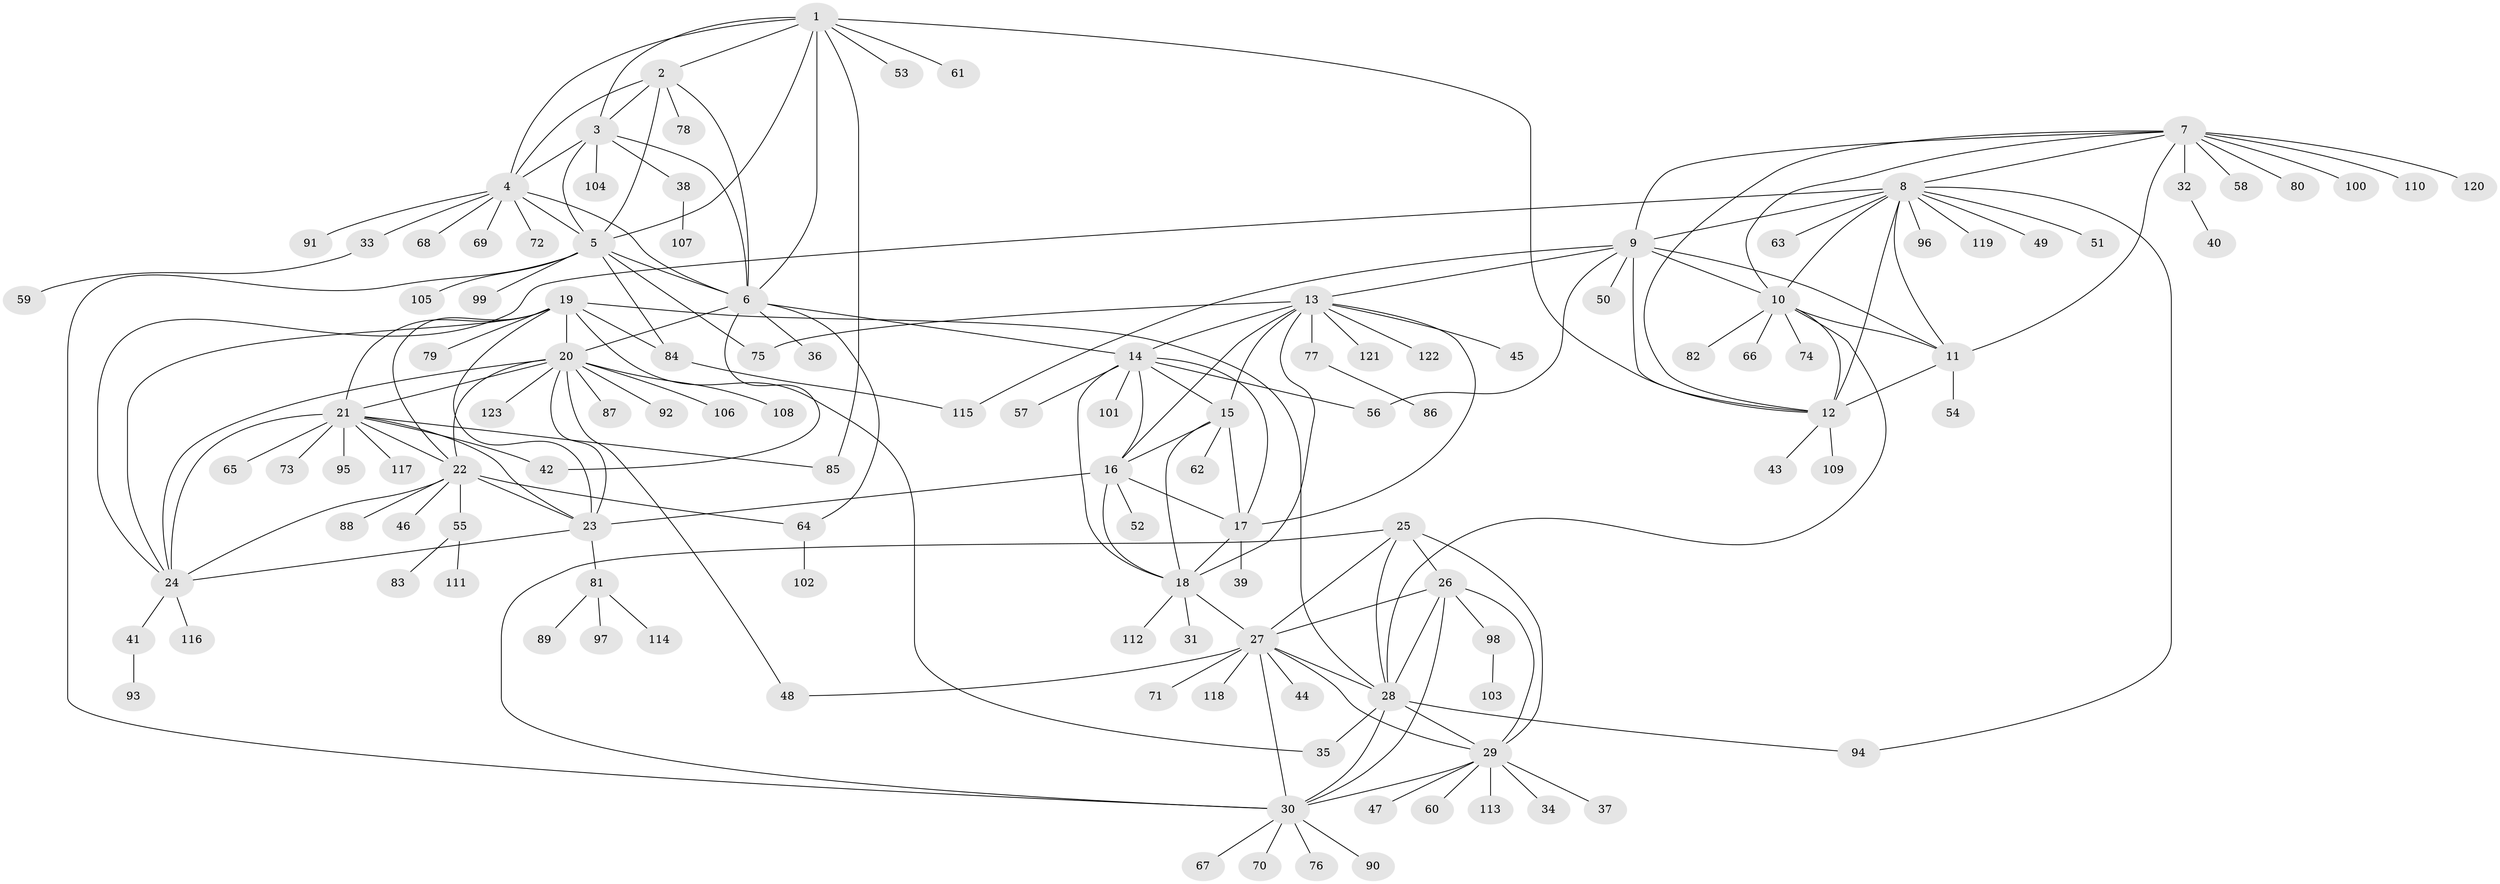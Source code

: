 // Generated by graph-tools (version 1.1) at 2025/26/03/09/25 03:26:44]
// undirected, 123 vertices, 188 edges
graph export_dot {
graph [start="1"]
  node [color=gray90,style=filled];
  1;
  2;
  3;
  4;
  5;
  6;
  7;
  8;
  9;
  10;
  11;
  12;
  13;
  14;
  15;
  16;
  17;
  18;
  19;
  20;
  21;
  22;
  23;
  24;
  25;
  26;
  27;
  28;
  29;
  30;
  31;
  32;
  33;
  34;
  35;
  36;
  37;
  38;
  39;
  40;
  41;
  42;
  43;
  44;
  45;
  46;
  47;
  48;
  49;
  50;
  51;
  52;
  53;
  54;
  55;
  56;
  57;
  58;
  59;
  60;
  61;
  62;
  63;
  64;
  65;
  66;
  67;
  68;
  69;
  70;
  71;
  72;
  73;
  74;
  75;
  76;
  77;
  78;
  79;
  80;
  81;
  82;
  83;
  84;
  85;
  86;
  87;
  88;
  89;
  90;
  91;
  92;
  93;
  94;
  95;
  96;
  97;
  98;
  99;
  100;
  101;
  102;
  103;
  104;
  105;
  106;
  107;
  108;
  109;
  110;
  111;
  112;
  113;
  114;
  115;
  116;
  117;
  118;
  119;
  120;
  121;
  122;
  123;
  1 -- 2;
  1 -- 3;
  1 -- 4;
  1 -- 5;
  1 -- 6;
  1 -- 12;
  1 -- 53;
  1 -- 61;
  1 -- 85;
  2 -- 3;
  2 -- 4;
  2 -- 5;
  2 -- 6;
  2 -- 78;
  3 -- 4;
  3 -- 5;
  3 -- 6;
  3 -- 38;
  3 -- 104;
  4 -- 5;
  4 -- 6;
  4 -- 33;
  4 -- 68;
  4 -- 69;
  4 -- 72;
  4 -- 91;
  5 -- 6;
  5 -- 30;
  5 -- 75;
  5 -- 84;
  5 -- 99;
  5 -- 105;
  6 -- 14;
  6 -- 20;
  6 -- 36;
  6 -- 42;
  6 -- 64;
  7 -- 8;
  7 -- 9;
  7 -- 10;
  7 -- 11;
  7 -- 12;
  7 -- 32;
  7 -- 58;
  7 -- 80;
  7 -- 100;
  7 -- 110;
  7 -- 120;
  8 -- 9;
  8 -- 10;
  8 -- 11;
  8 -- 12;
  8 -- 24;
  8 -- 49;
  8 -- 51;
  8 -- 63;
  8 -- 94;
  8 -- 96;
  8 -- 119;
  9 -- 10;
  9 -- 11;
  9 -- 12;
  9 -- 13;
  9 -- 50;
  9 -- 56;
  9 -- 115;
  10 -- 11;
  10 -- 12;
  10 -- 28;
  10 -- 66;
  10 -- 74;
  10 -- 82;
  11 -- 12;
  11 -- 54;
  12 -- 43;
  12 -- 109;
  13 -- 14;
  13 -- 15;
  13 -- 16;
  13 -- 17;
  13 -- 18;
  13 -- 45;
  13 -- 75;
  13 -- 77;
  13 -- 121;
  13 -- 122;
  14 -- 15;
  14 -- 16;
  14 -- 17;
  14 -- 18;
  14 -- 56;
  14 -- 57;
  14 -- 101;
  15 -- 16;
  15 -- 17;
  15 -- 18;
  15 -- 62;
  16 -- 17;
  16 -- 18;
  16 -- 23;
  16 -- 52;
  17 -- 18;
  17 -- 39;
  18 -- 27;
  18 -- 31;
  18 -- 112;
  19 -- 20;
  19 -- 21;
  19 -- 22;
  19 -- 23;
  19 -- 24;
  19 -- 28;
  19 -- 35;
  19 -- 79;
  19 -- 84;
  20 -- 21;
  20 -- 22;
  20 -- 23;
  20 -- 24;
  20 -- 48;
  20 -- 87;
  20 -- 92;
  20 -- 106;
  20 -- 108;
  20 -- 123;
  21 -- 22;
  21 -- 23;
  21 -- 24;
  21 -- 42;
  21 -- 65;
  21 -- 73;
  21 -- 85;
  21 -- 95;
  21 -- 117;
  22 -- 23;
  22 -- 24;
  22 -- 46;
  22 -- 55;
  22 -- 64;
  22 -- 88;
  23 -- 24;
  23 -- 81;
  24 -- 41;
  24 -- 116;
  25 -- 26;
  25 -- 27;
  25 -- 28;
  25 -- 29;
  25 -- 30;
  26 -- 27;
  26 -- 28;
  26 -- 29;
  26 -- 30;
  26 -- 98;
  27 -- 28;
  27 -- 29;
  27 -- 30;
  27 -- 44;
  27 -- 48;
  27 -- 71;
  27 -- 118;
  28 -- 29;
  28 -- 30;
  28 -- 35;
  28 -- 94;
  29 -- 30;
  29 -- 34;
  29 -- 37;
  29 -- 47;
  29 -- 60;
  29 -- 113;
  30 -- 67;
  30 -- 70;
  30 -- 76;
  30 -- 90;
  32 -- 40;
  33 -- 59;
  38 -- 107;
  41 -- 93;
  55 -- 83;
  55 -- 111;
  64 -- 102;
  77 -- 86;
  81 -- 89;
  81 -- 97;
  81 -- 114;
  84 -- 115;
  98 -- 103;
}
